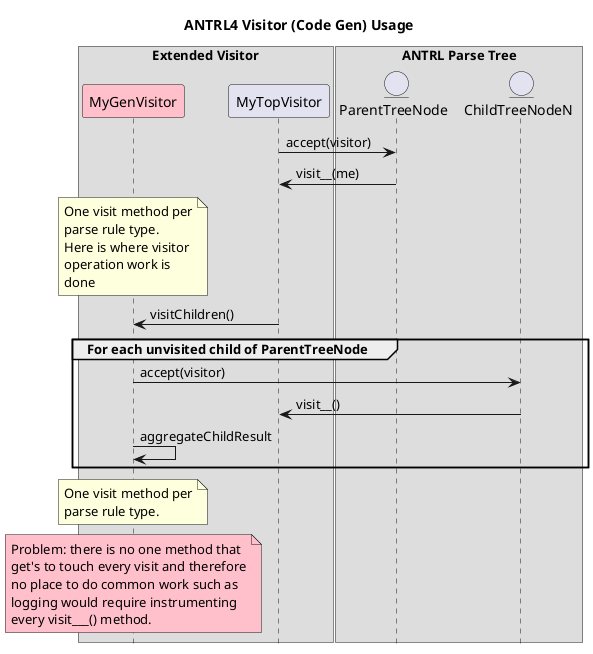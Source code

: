 @startuml

title ANTRL4 Visitor (Code Gen) Usage
hide footbox

box "Extended Visitor"
    participant MyGenVisitor #Pink
    participant MyTopVisitor
end box

box "ANTRL Parse Tree"
    entity ParentTreeNode
    entity ChildTreeNodeN
end box

MyTopVisitor -> ParentTreeNode: accept(visitor)
ParentTreeNode -> MyTopVisitor: visit__(me)
note over MyGenVisitor
    One visit method per
    parse rule type.
    Here is where visitor
    operation work is
    done
end note

MyTopVisitor -> MyGenVisitor: visitChildren()

group For each unvisited child of ParentTreeNode
    MyGenVisitor -> ChildTreeNodeN: accept(visitor)
    ChildTreeNodeN -> MyTopVisitor: visit__()
    MyGenVisitor -> MyGenVisitor: aggregateChildResult
end

note over MyGenVisitor
    One visit method per
    parse rule type.
end note

note over MyGenVisitor #Pink
    Problem: there is no one method that
    get's to touch every visit and therefore
    no place to do common work such as
    logging would require instrumenting
    every visit___() method.
end note

@enduml